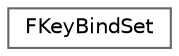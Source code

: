 digraph "Graphical Class Hierarchy"
{
 // LATEX_PDF_SIZE
  bgcolor="transparent";
  edge [fontname=Helvetica,fontsize=10,labelfontname=Helvetica,labelfontsize=10];
  node [fontname=Helvetica,fontsize=10,shape=box,height=0.2,width=0.4];
  rankdir="LR";
  Node0 [label="FKeyBindSet",height=0.2,width=0.4,color="grey40", fillcolor="white", style="filled",URL="$struct_f_key_bind_set.html",tooltip=" "];
}
